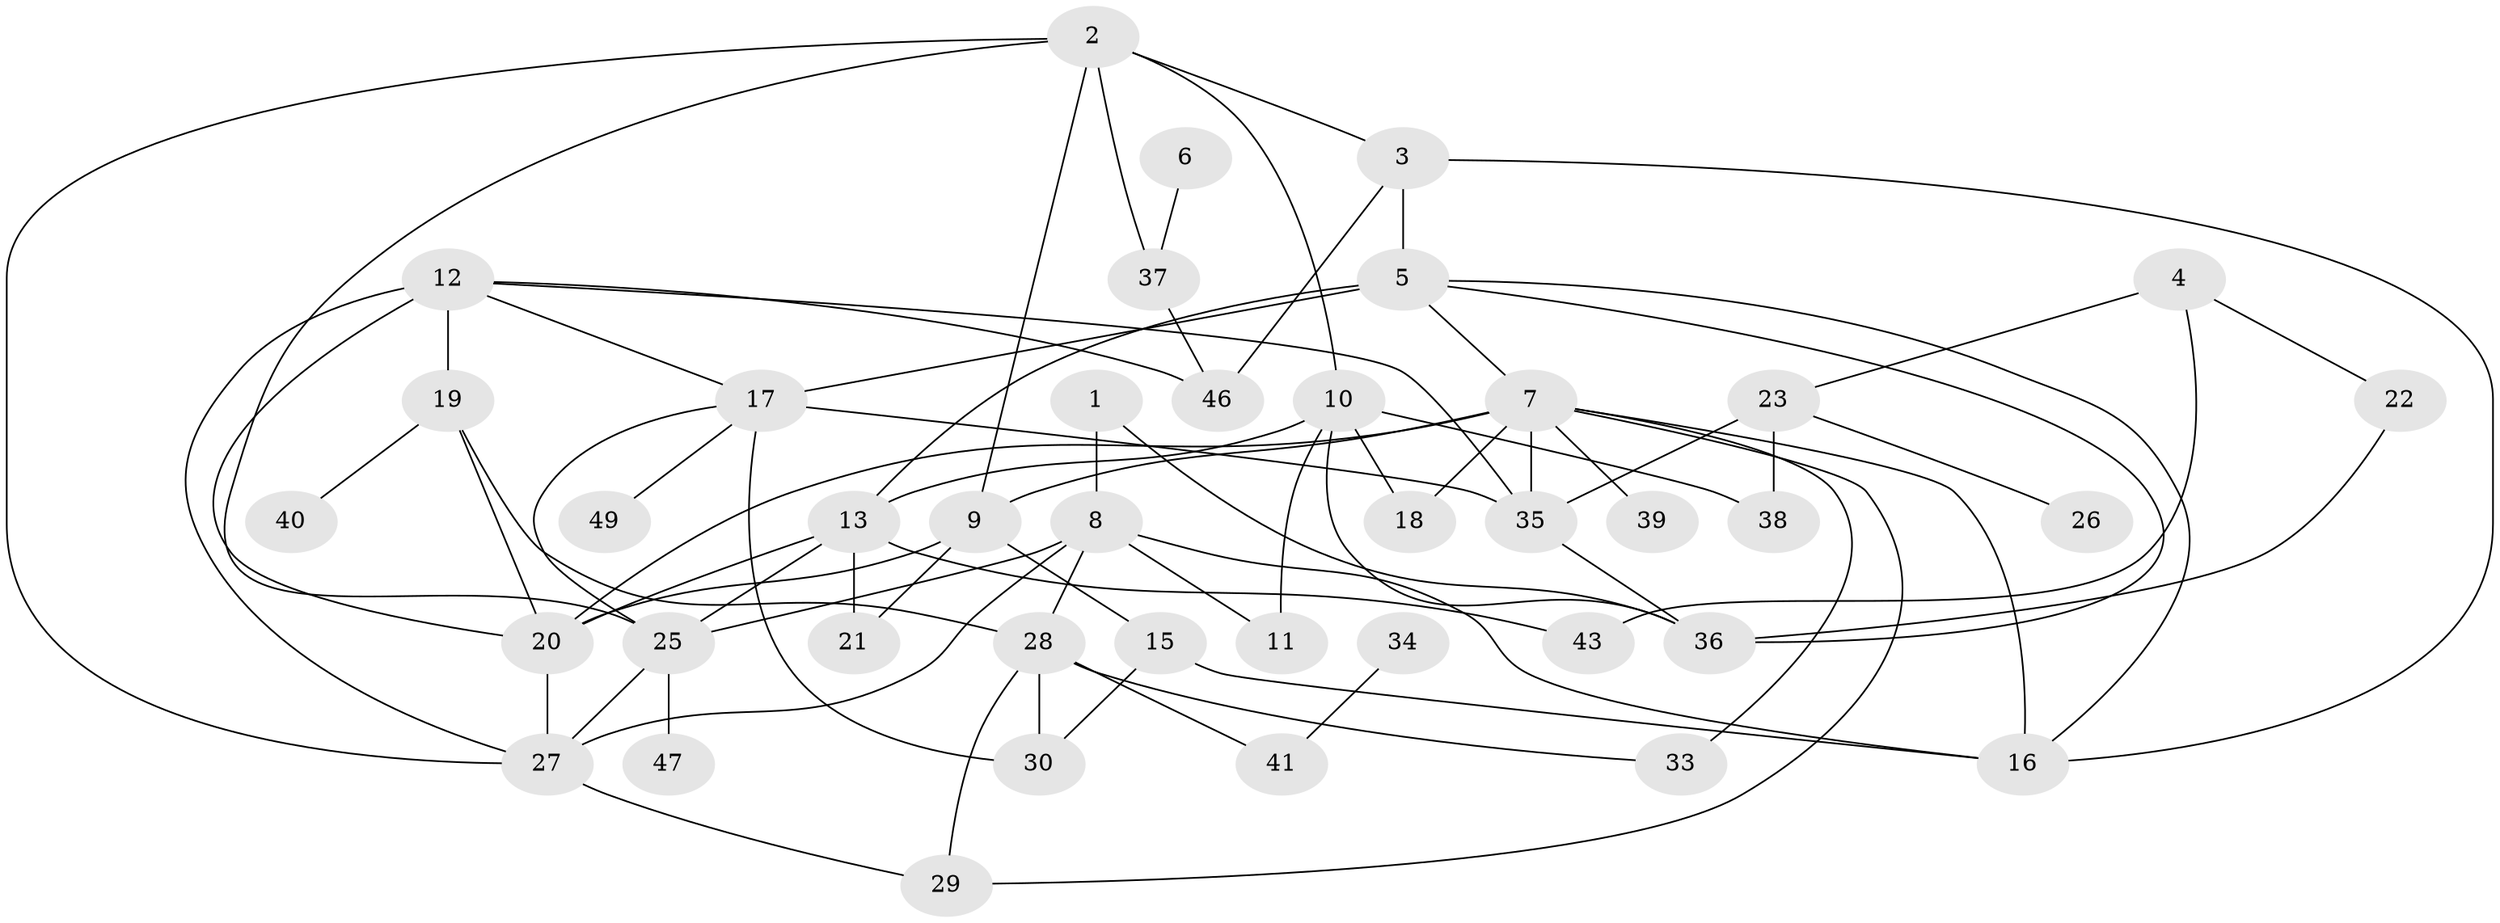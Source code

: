 // original degree distribution, {2: 0.27835051546391754, 5: 0.10309278350515463, 4: 0.1134020618556701, 1: 0.15463917525773196, 8: 0.010309278350515464, 3: 0.21649484536082475, 0: 0.08247422680412371, 7: 0.020618556701030927, 6: 0.020618556701030927}
// Generated by graph-tools (version 1.1) at 2025/33/03/09/25 02:33:55]
// undirected, 41 vertices, 75 edges
graph export_dot {
graph [start="1"]
  node [color=gray90,style=filled];
  1;
  2;
  3;
  4;
  5;
  6;
  7;
  8;
  9;
  10;
  11;
  12;
  13;
  15;
  16;
  17;
  18;
  19;
  20;
  21;
  22;
  23;
  25;
  26;
  27;
  28;
  29;
  30;
  33;
  34;
  35;
  36;
  37;
  38;
  39;
  40;
  41;
  43;
  46;
  47;
  49;
  1 -- 8 [weight=1.0];
  1 -- 36 [weight=1.0];
  2 -- 3 [weight=2.0];
  2 -- 9 [weight=1.0];
  2 -- 10 [weight=1.0];
  2 -- 25 [weight=1.0];
  2 -- 27 [weight=1.0];
  2 -- 37 [weight=1.0];
  3 -- 5 [weight=2.0];
  3 -- 16 [weight=1.0];
  3 -- 46 [weight=1.0];
  4 -- 22 [weight=1.0];
  4 -- 23 [weight=1.0];
  4 -- 43 [weight=1.0];
  5 -- 7 [weight=1.0];
  5 -- 13 [weight=1.0];
  5 -- 16 [weight=1.0];
  5 -- 17 [weight=1.0];
  5 -- 36 [weight=1.0];
  6 -- 37 [weight=1.0];
  7 -- 9 [weight=1.0];
  7 -- 16 [weight=1.0];
  7 -- 18 [weight=1.0];
  7 -- 20 [weight=1.0];
  7 -- 29 [weight=1.0];
  7 -- 33 [weight=1.0];
  7 -- 35 [weight=1.0];
  7 -- 39 [weight=1.0];
  8 -- 11 [weight=1.0];
  8 -- 16 [weight=1.0];
  8 -- 25 [weight=1.0];
  8 -- 27 [weight=1.0];
  8 -- 28 [weight=1.0];
  9 -- 15 [weight=1.0];
  9 -- 20 [weight=1.0];
  9 -- 21 [weight=1.0];
  10 -- 11 [weight=1.0];
  10 -- 13 [weight=1.0];
  10 -- 18 [weight=2.0];
  10 -- 36 [weight=2.0];
  10 -- 38 [weight=1.0];
  12 -- 17 [weight=1.0];
  12 -- 19 [weight=2.0];
  12 -- 20 [weight=1.0];
  12 -- 27 [weight=1.0];
  12 -- 35 [weight=1.0];
  12 -- 46 [weight=1.0];
  13 -- 20 [weight=1.0];
  13 -- 21 [weight=1.0];
  13 -- 25 [weight=1.0];
  13 -- 43 [weight=1.0];
  15 -- 16 [weight=1.0];
  15 -- 30 [weight=1.0];
  17 -- 25 [weight=1.0];
  17 -- 30 [weight=2.0];
  17 -- 35 [weight=1.0];
  17 -- 49 [weight=1.0];
  19 -- 20 [weight=1.0];
  19 -- 28 [weight=1.0];
  19 -- 40 [weight=1.0];
  20 -- 27 [weight=2.0];
  22 -- 36 [weight=1.0];
  23 -- 26 [weight=1.0];
  23 -- 35 [weight=1.0];
  23 -- 38 [weight=3.0];
  25 -- 27 [weight=1.0];
  25 -- 47 [weight=1.0];
  27 -- 29 [weight=1.0];
  28 -- 29 [weight=1.0];
  28 -- 30 [weight=1.0];
  28 -- 33 [weight=1.0];
  28 -- 41 [weight=1.0];
  34 -- 41 [weight=1.0];
  35 -- 36 [weight=1.0];
  37 -- 46 [weight=1.0];
}
